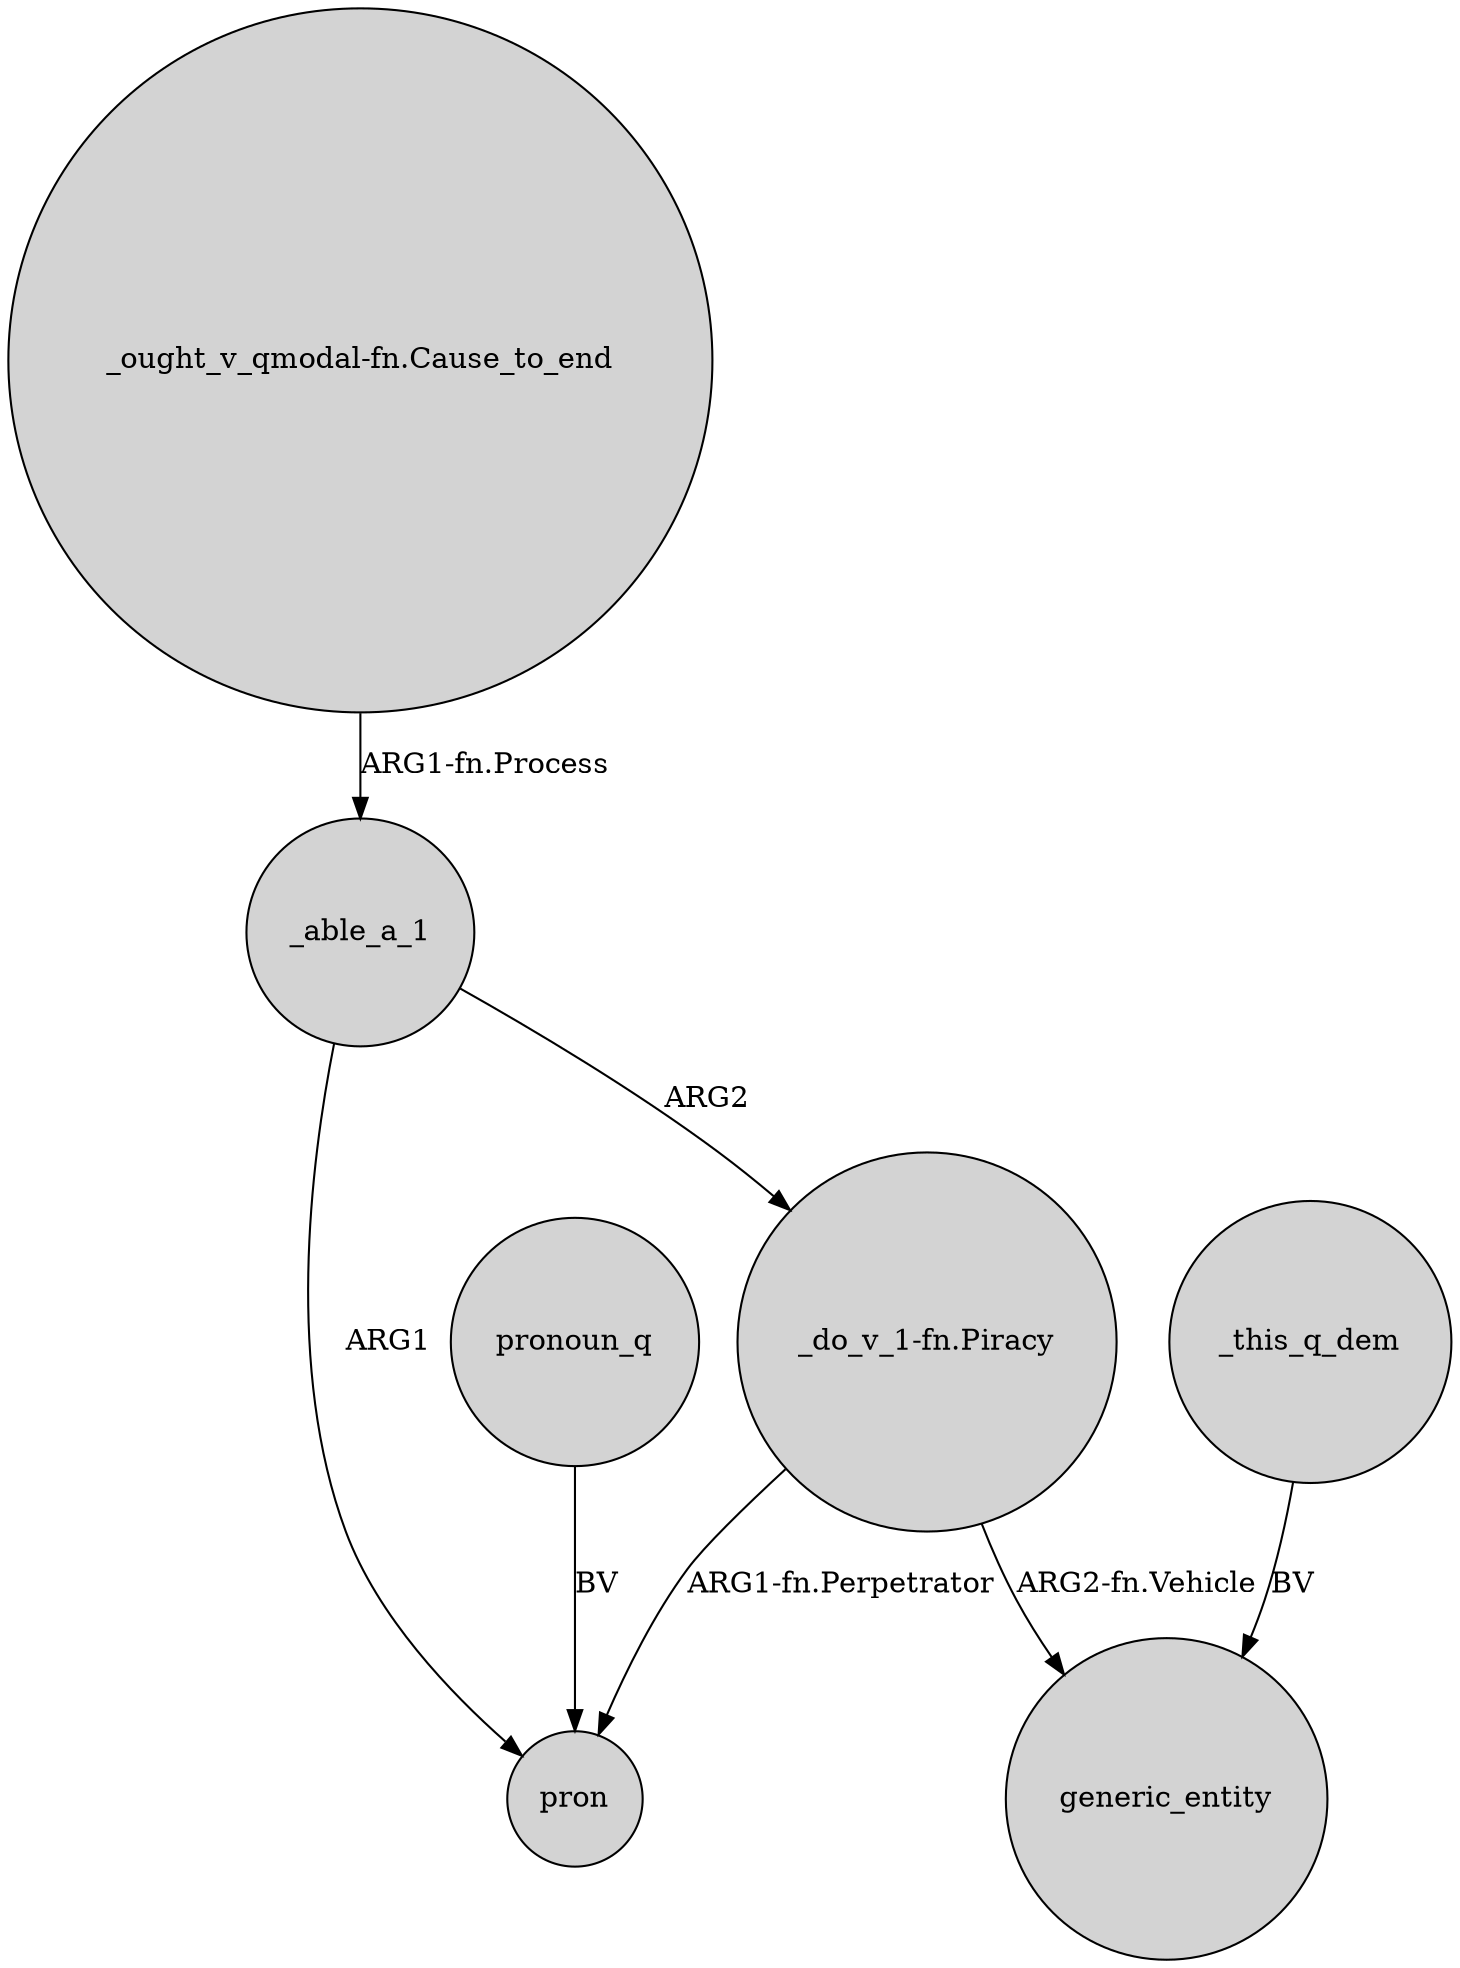 digraph {
	node [shape=circle style=filled]
	_able_a_1 -> "_do_v_1-fn.Piracy" [label=ARG2]
	"_do_v_1-fn.Piracy" -> pron [label="ARG1-fn.Perpetrator"]
	_able_a_1 -> pron [label=ARG1]
	"_ought_v_qmodal-fn.Cause_to_end" -> _able_a_1 [label="ARG1-fn.Process"]
	pronoun_q -> pron [label=BV]
	_this_q_dem -> generic_entity [label=BV]
	"_do_v_1-fn.Piracy" -> generic_entity [label="ARG2-fn.Vehicle"]
}

